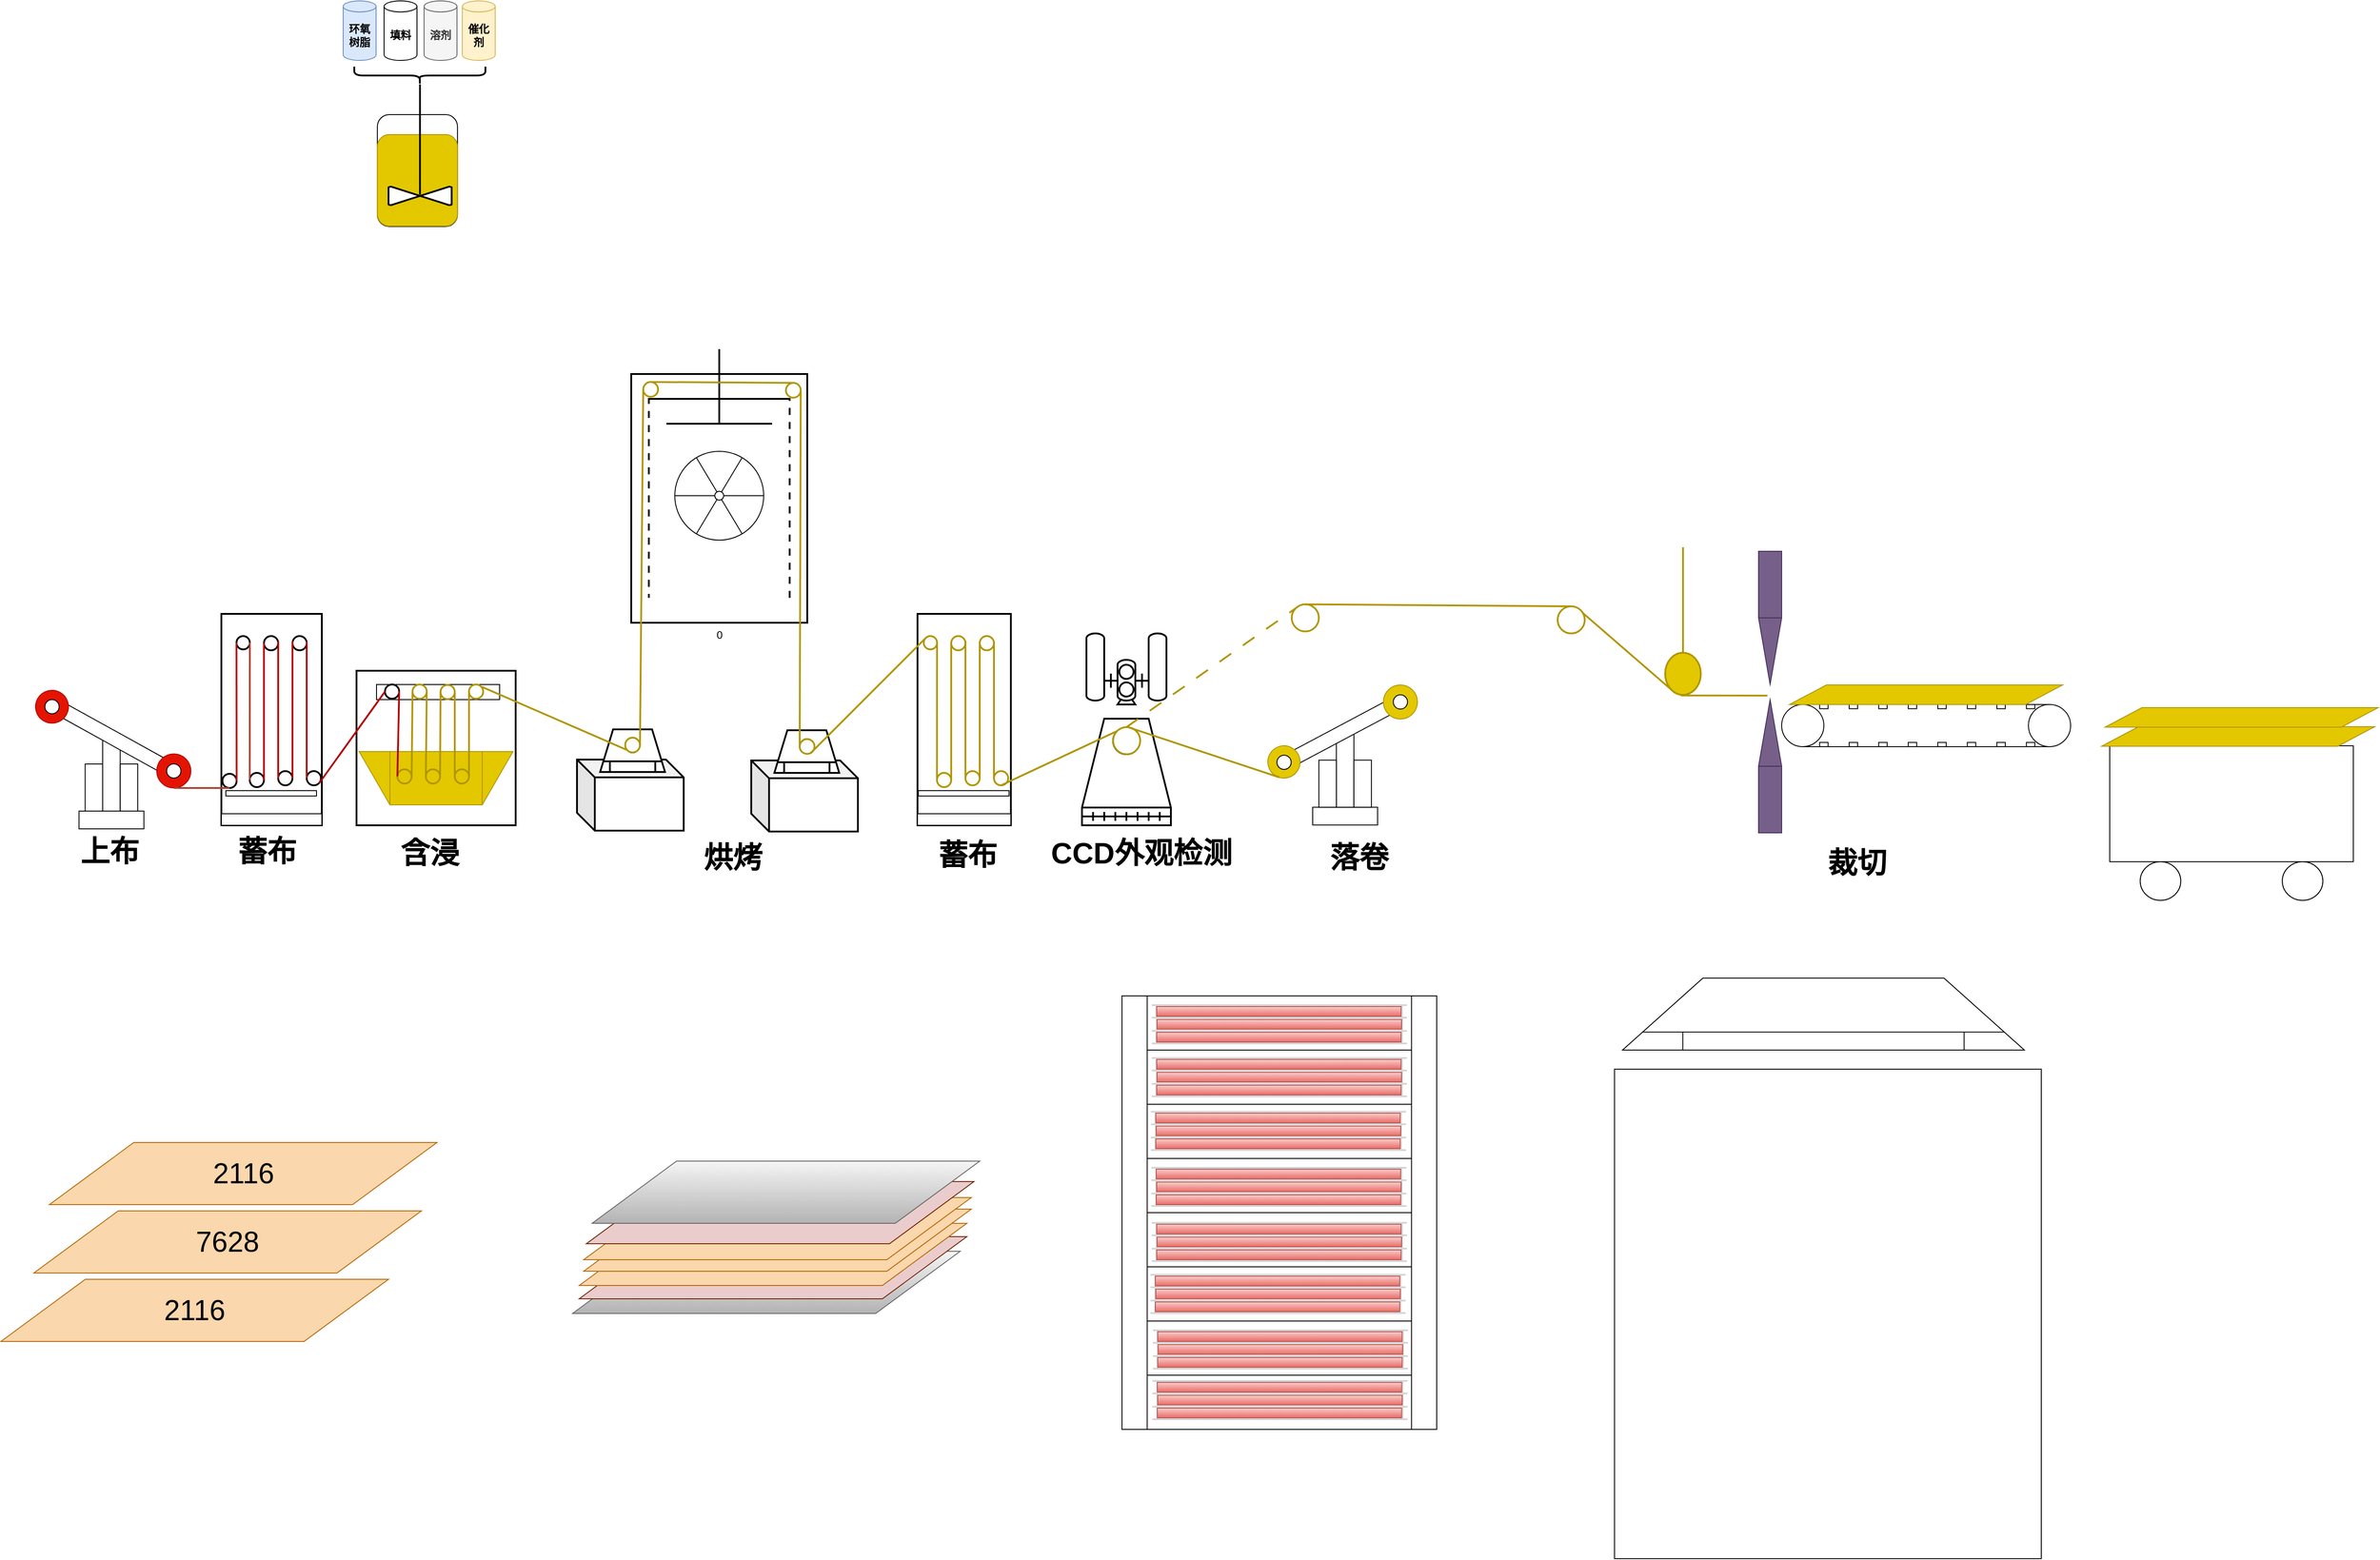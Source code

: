 <mxfile version="27.1.4">
  <diagram name="第 1 页" id="NM45Fy-Pm7l9fKpPG5w4">
    <mxGraphModel dx="3713" dy="2707" grid="0" gridSize="10" guides="1" tooltips="1" connect="1" arrows="1" fold="1" page="0" pageScale="1" pageWidth="900" pageHeight="1600" math="0" shadow="0">
      <root>
        <mxCell id="0" />
        <mxCell id="1" parent="0" />
        <mxCell id="Wi9fWY7tMc1d5rnaZym0-205" value="" style="shape=parallelogram;perimeter=parallelogramPerimeter;whiteSpace=wrap;html=1;fixedSize=1;size=95.0;fillColor=#f5f5f5;strokeColor=#666666;gradientColor=#b3b3b3;" vertex="1" parent="1">
          <mxGeometry x="622" y="939.5" width="436" height="70" as="geometry" />
        </mxCell>
        <mxCell id="Wi9fWY7tMc1d5rnaZym0-203" value="" style="shape=parallelogram;perimeter=parallelogramPerimeter;whiteSpace=wrap;html=1;fixedSize=1;size=95.0;fillColor=light-dark(#eacccc, #d28f70);strokeColor=#6D1F00;fontColor=#ffffff;" vertex="1" parent="1">
          <mxGeometry x="629.5" y="923" width="436" height="70" as="geometry" />
        </mxCell>
        <mxCell id="Wi9fWY7tMc1d5rnaZym0-200" value="&lt;font style=&quot;font-size: 32px;&quot;&gt;7628&lt;/font&gt;" style="shape=parallelogram;perimeter=parallelogramPerimeter;whiteSpace=wrap;html=1;fixedSize=1;size=95.0;fillColor=#fad7ac;strokeColor=#b46504;" vertex="1" parent="1">
          <mxGeometry x="629.5" y="908" width="436" height="70" as="geometry" />
        </mxCell>
        <mxCell id="Wi9fWY7tMc1d5rnaZym0-201" value="&lt;span style=&quot;font-size: 32px;&quot;&gt;2116&lt;/span&gt;" style="shape=parallelogram;perimeter=parallelogramPerimeter;whiteSpace=wrap;html=1;fixedSize=1;size=95.0;fillColor=#fad7ac;strokeColor=#b46504;" vertex="1" parent="1">
          <mxGeometry x="634.5" y="892" width="436" height="70" as="geometry" />
        </mxCell>
        <mxCell id="Wi9fWY7tMc1d5rnaZym0-82" value="" style="verticalLabelPosition=bottom;verticalAlign=top;html=1;shape=mxgraph.basic.rect;fillColor2=none;strokeWidth=2;size=20;indent=5;" vertex="1" parent="1">
          <mxGeometry x="379" y="286" width="179" height="174" as="geometry" />
        </mxCell>
        <mxCell id="Wi9fWY7tMc1d5rnaZym0-72" value="" style="rounded=1;whiteSpace=wrap;html=1;direction=south;" vertex="1" parent="1">
          <mxGeometry x="402.45" y="-340" width="90.14" height="126" as="geometry" />
        </mxCell>
        <mxCell id="Wi9fWY7tMc1d5rnaZym0-1" value="&lt;b&gt;环氧树脂&lt;/b&gt;" style="shape=cylinder3;whiteSpace=wrap;html=1;boundedLbl=1;backgroundOutline=1;size=6.229;fillColor=#dae8fc;strokeColor=#6c8ebf;" vertex="1" parent="1">
          <mxGeometry x="364" y="-468" width="37" height="67" as="geometry" />
        </mxCell>
        <mxCell id="Wi9fWY7tMc1d5rnaZym0-13" value="&lt;b&gt;填料&lt;/b&gt;" style="shape=cylinder3;whiteSpace=wrap;html=1;boundedLbl=1;backgroundOutline=1;size=6.229;" vertex="1" parent="1">
          <mxGeometry x="410" y="-468" width="37" height="67" as="geometry" />
        </mxCell>
        <mxCell id="Wi9fWY7tMc1d5rnaZym0-14" value="&lt;b&gt;溶剂&lt;/b&gt;" style="shape=cylinder3;whiteSpace=wrap;html=1;boundedLbl=1;backgroundOutline=1;size=6.229;fillColor=#f5f5f5;strokeColor=#666666;fontColor=#333333;" vertex="1" parent="1">
          <mxGeometry x="455" y="-468" width="37" height="67" as="geometry" />
        </mxCell>
        <mxCell id="Wi9fWY7tMc1d5rnaZym0-15" value="&lt;b&gt;催化剂&lt;/b&gt;" style="shape=cylinder3;whiteSpace=wrap;html=1;boundedLbl=1;backgroundOutline=1;size=6.229;fillColor=#fff2cc;strokeColor=#d6b656;" vertex="1" parent="1">
          <mxGeometry x="498" y="-468" width="37" height="67" as="geometry" />
        </mxCell>
        <mxCell id="Wi9fWY7tMc1d5rnaZym0-23" value="" style="shape=curlyBracket;whiteSpace=wrap;html=1;rounded=1;labelPosition=left;verticalLabelPosition=middle;align=right;verticalAlign=middle;direction=north;strokeWidth=2;" vertex="1" parent="1">
          <mxGeometry x="376.5" y="-394" width="147.5" height="20" as="geometry" />
        </mxCell>
        <mxCell id="Wi9fWY7tMc1d5rnaZym0-24" value="" style="rounded=0;whiteSpace=wrap;html=1;" vertex="1" parent="1">
          <mxGeometry x="66.86" y="444" width="73" height="20" as="geometry" />
        </mxCell>
        <mxCell id="Wi9fWY7tMc1d5rnaZym0-25" value="" style="rounded=0;whiteSpace=wrap;html=1;" vertex="1" parent="1">
          <mxGeometry x="93.5" y="358" width="19.71" height="86" as="geometry" />
        </mxCell>
        <mxCell id="Wi9fWY7tMc1d5rnaZym0-29" value="" style="verticalLabelPosition=bottom;verticalAlign=top;html=1;shape=mxgraph.basic.plaque;dx=6;whiteSpace=wrap;rotation=29;" vertex="1" parent="1">
          <mxGeometry x="27" y="355" width="161.41" height="16" as="geometry" />
        </mxCell>
        <mxCell id="Wi9fWY7tMc1d5rnaZym0-30" value="" style="ellipse;whiteSpace=wrap;html=1;aspect=fixed;rotation=0;fillColor=#e51400;fontColor=#ffffff;strokeColor=#B20000;" vertex="1" parent="1">
          <mxGeometry x="154.32" y="379.66" width="38.34" height="38.34" as="geometry" />
        </mxCell>
        <mxCell id="Wi9fWY7tMc1d5rnaZym0-34" value="" style="ellipse;whiteSpace=wrap;html=1;aspect=fixed;rotation=29;fillColor=#e51400;fontColor=#ffffff;strokeColor=#B20000;" vertex="1" parent="1">
          <mxGeometry x="18" y="308" width="37" height="37" as="geometry" />
        </mxCell>
        <mxCell id="Wi9fWY7tMc1d5rnaZym0-35" value="" style="rounded=0;whiteSpace=wrap;html=1;" vertex="1" parent="1">
          <mxGeometry x="113.21" y="391" width="19.71" height="53" as="geometry" />
        </mxCell>
        <mxCell id="Wi9fWY7tMc1d5rnaZym0-36" value="" style="rounded=0;whiteSpace=wrap;html=1;" vertex="1" parent="1">
          <mxGeometry x="73.79" y="391" width="19.71" height="53" as="geometry" />
        </mxCell>
        <mxCell id="Wi9fWY7tMc1d5rnaZym0-37" value="" style="rounded=0;whiteSpace=wrap;html=1;strokeWidth=2;" vertex="1" parent="1">
          <mxGeometry x="227" y="222" width="113" height="238" as="geometry" />
        </mxCell>
        <mxCell id="Wi9fWY7tMc1d5rnaZym0-38" value="" style="ellipse;whiteSpace=wrap;html=1;aspect=fixed;strokeWidth=2;" vertex="1" parent="1">
          <mxGeometry x="244" y="247" width="15" height="15" as="geometry" />
        </mxCell>
        <mxCell id="Wi9fWY7tMc1d5rnaZym0-41" value="" style="ellipse;whiteSpace=wrap;html=1;aspect=fixed;strokeWidth=2;" vertex="1" parent="1">
          <mxGeometry x="228.16" y="402" width="16" height="16" as="geometry" />
        </mxCell>
        <mxCell id="Wi9fWY7tMc1d5rnaZym0-42" value="" style="ellipse;whiteSpace=wrap;html=1;aspect=fixed;strokeWidth=2;" vertex="1" parent="1">
          <mxGeometry x="258.91" y="401" width="16" height="16" as="geometry" />
        </mxCell>
        <mxCell id="Wi9fWY7tMc1d5rnaZym0-47" value="" style="endArrow=none;html=1;rounded=0;entryX=0.5;entryY=1;entryDx=0;entryDy=0;fillColor=#fad9d5;strokeColor=#ae4132;strokeWidth=2;" edge="1" parent="1" target="Wi9fWY7tMc1d5rnaZym0-41">
          <mxGeometry width="50" height="50" relative="1" as="geometry">
            <mxPoint x="174" y="418" as="sourcePoint" />
            <mxPoint x="245.5" y="418" as="targetPoint" />
          </mxGeometry>
        </mxCell>
        <mxCell id="Wi9fWY7tMc1d5rnaZym0-49" value="" style="endArrow=none;html=1;rounded=0;exitX=1;exitY=0.5;exitDx=0;exitDy=0;entryX=0;entryY=0.5;entryDx=0;entryDy=0;fillColor=#e51400;strokeColor=#B20000;strokeWidth=2;" edge="1" parent="1" source="Wi9fWY7tMc1d5rnaZym0-41" target="Wi9fWY7tMc1d5rnaZym0-38">
          <mxGeometry width="50" height="50" relative="1" as="geometry">
            <mxPoint x="329" y="344" as="sourcePoint" />
            <mxPoint x="379" y="294" as="targetPoint" />
          </mxGeometry>
        </mxCell>
        <mxCell id="Wi9fWY7tMc1d5rnaZym0-52" value="" style="endArrow=none;html=1;rounded=0;entryX=1;entryY=0.5;entryDx=0;entryDy=0;exitX=0;exitY=0.5;exitDx=0;exitDy=0;fillColor=#fad9d5;strokeColor=#ae4132;strokeWidth=2;" edge="1" parent="1" source="Wi9fWY7tMc1d5rnaZym0-42" target="Wi9fWY7tMc1d5rnaZym0-38">
          <mxGeometry width="50" height="50" relative="1" as="geometry">
            <mxPoint x="329" y="344" as="sourcePoint" />
            <mxPoint x="379" y="294" as="targetPoint" />
          </mxGeometry>
        </mxCell>
        <mxCell id="Wi9fWY7tMc1d5rnaZym0-53" value="" style="ellipse;whiteSpace=wrap;html=1;aspect=fixed;strokeWidth=2;" vertex="1" parent="1">
          <mxGeometry x="274.91" y="247" width="16" height="16" as="geometry" />
        </mxCell>
        <mxCell id="Wi9fWY7tMc1d5rnaZym0-55" value="" style="ellipse;whiteSpace=wrap;html=1;aspect=fixed;" vertex="1" parent="1">
          <mxGeometry x="165.49" y="390.83" width="16" height="16" as="geometry" />
        </mxCell>
        <mxCell id="Wi9fWY7tMc1d5rnaZym0-56" value="" style="ellipse;whiteSpace=wrap;html=1;aspect=fixed;" vertex="1" parent="1">
          <mxGeometry x="28.5" y="318.5" width="16" height="16" as="geometry" />
        </mxCell>
        <mxCell id="Wi9fWY7tMc1d5rnaZym0-59" value="" style="endArrow=none;html=1;rounded=0;entryX=1;entryY=0.5;entryDx=0;entryDy=0;exitX=0;exitY=0.5;exitDx=0;exitDy=0;fillColor=#e51400;strokeColor=#B20000;strokeWidth=2;" edge="1" parent="1">
          <mxGeometry width="50" height="50" relative="1" as="geometry">
            <mxPoint x="274.91" y="408.83" as="sourcePoint" />
            <mxPoint x="274.91" y="254.83" as="targetPoint" />
          </mxGeometry>
        </mxCell>
        <mxCell id="Wi9fWY7tMc1d5rnaZym0-60" value="" style="ellipse;whiteSpace=wrap;html=1;aspect=fixed;strokeWidth=2;" vertex="1" parent="1">
          <mxGeometry x="290.91" y="399" width="16" height="16" as="geometry" />
        </mxCell>
        <mxCell id="Wi9fWY7tMc1d5rnaZym0-61" value="" style="endArrow=none;html=1;rounded=0;entryX=1;entryY=0.5;entryDx=0;entryDy=0;exitX=0;exitY=0.5;exitDx=0;exitDy=0;fillColor=#e51400;strokeColor=#B20000;strokeWidth=2;" edge="1" parent="1">
          <mxGeometry width="50" height="50" relative="1" as="geometry">
            <mxPoint x="290.91" y="407" as="sourcePoint" />
            <mxPoint x="290.91" y="253" as="targetPoint" />
          </mxGeometry>
        </mxCell>
        <mxCell id="Wi9fWY7tMc1d5rnaZym0-62" value="" style="ellipse;whiteSpace=wrap;html=1;aspect=fixed;strokeWidth=2;" vertex="1" parent="1">
          <mxGeometry x="307" y="247" width="16" height="16" as="geometry" />
        </mxCell>
        <mxCell id="Wi9fWY7tMc1d5rnaZym0-63" value="" style="endArrow=none;html=1;rounded=0;entryX=1;entryY=0.5;entryDx=0;entryDy=0;exitX=0;exitY=0.5;exitDx=0;exitDy=0;fillColor=#e51400;strokeColor=#B20000;strokeWidth=2;" edge="1" parent="1">
          <mxGeometry width="50" height="50" relative="1" as="geometry">
            <mxPoint x="307" y="407" as="sourcePoint" />
            <mxPoint x="307" y="253" as="targetPoint" />
          </mxGeometry>
        </mxCell>
        <mxCell id="Wi9fWY7tMc1d5rnaZym0-64" value="" style="ellipse;whiteSpace=wrap;html=1;aspect=fixed;strokeWidth=2;" vertex="1" parent="1">
          <mxGeometry x="323" y="399" width="16" height="16" as="geometry" />
        </mxCell>
        <mxCell id="Wi9fWY7tMc1d5rnaZym0-65" value="" style="endArrow=none;html=1;rounded=0;entryX=1;entryY=0.5;entryDx=0;entryDy=0;exitX=0;exitY=0.5;exitDx=0;exitDy=0;fillColor=#e51400;strokeColor=#B20000;strokeWidth=2;" edge="1" parent="1">
          <mxGeometry width="50" height="50" relative="1" as="geometry">
            <mxPoint x="323" y="406.83" as="sourcePoint" />
            <mxPoint x="323" y="252.83" as="targetPoint" />
          </mxGeometry>
        </mxCell>
        <mxCell id="Wi9fWY7tMc1d5rnaZym0-66" value="" style="rounded=0;whiteSpace=wrap;html=1;" vertex="1" parent="1">
          <mxGeometry x="232" y="421" width="102" height="6" as="geometry" />
        </mxCell>
        <mxCell id="Wi9fWY7tMc1d5rnaZym0-67" value="" style="rounded=0;whiteSpace=wrap;html=1;" vertex="1" parent="1">
          <mxGeometry x="227" y="447" width="113" height="13" as="geometry" />
        </mxCell>
        <mxCell id="Wi9fWY7tMc1d5rnaZym0-73" value="" style="rounded=1;whiteSpace=wrap;html=1;direction=south;fillColor=#e3c800;fontColor=#000000;strokeColor=#B09500;" vertex="1" parent="1">
          <mxGeometry x="402.45" y="-317.5" width="90.14" height="103" as="geometry" />
        </mxCell>
        <mxCell id="Wi9fWY7tMc1d5rnaZym0-20" value="" style="verticalLabelPosition=bottom;verticalAlign=top;html=1;shape=mxgraph.flowchart.collate;direction=south;strokeWidth=2;" vertex="1" parent="1">
          <mxGeometry x="415.02" y="-259" width="71" height="21" as="geometry" />
        </mxCell>
        <mxCell id="Wi9fWY7tMc1d5rnaZym0-17" value="" style="line;strokeWidth=2;direction=south;html=1;" vertex="1" parent="1">
          <mxGeometry x="445.25" y="-374" width="10.34" height="124" as="geometry" />
        </mxCell>
        <mxCell id="Wi9fWY7tMc1d5rnaZym0-81" value="" style="verticalLabelPosition=bottom;align=center;dashed=0;html=1;verticalAlign=top;shape=mxgraph.pid.crushers_grinding.crusher;fillColor=#e3c800;fontColor=#000000;strokeColor=#B09500;" vertex="1" parent="1">
          <mxGeometry x="382" y="377" width="173" height="60" as="geometry" />
        </mxCell>
        <mxCell id="Wi9fWY7tMc1d5rnaZym0-83" value="" style="verticalLabelPosition=bottom;verticalAlign=top;html=1;shape=mxgraph.basic.rect;fillColor2=none;strokeWidth=1;size=20;indent=5;" vertex="1" parent="1">
          <mxGeometry x="401.5" y="301.5" width="138.5" height="17" as="geometry" />
        </mxCell>
        <mxCell id="Wi9fWY7tMc1d5rnaZym0-84" value="" style="ellipse;whiteSpace=wrap;html=1;aspect=fixed;strokeWidth=2;" vertex="1" parent="1">
          <mxGeometry x="411" y="301.5" width="16" height="16" as="geometry" />
        </mxCell>
        <mxCell id="Wi9fWY7tMc1d5rnaZym0-85" value="" style="ellipse;whiteSpace=wrap;html=1;aspect=fixed;strokeWidth=2;strokeColor=light-dark(#b09500, #ededed);align=center;verticalAlign=middle;fontFamily=Helvetica;fontSize=12;fontColor=default;fillColor=default;" vertex="1" parent="1">
          <mxGeometry x="442" y="301.5" width="16" height="16" as="geometry" />
        </mxCell>
        <mxCell id="Wi9fWY7tMc1d5rnaZym0-87" value="" style="ellipse;whiteSpace=wrap;html=1;aspect=fixed;strokeWidth=2;strokeColor=light-dark(#b09500, #ededed);" vertex="1" parent="1">
          <mxGeometry x="473.5" y="302" width="16" height="16" as="geometry" />
        </mxCell>
        <mxCell id="Wi9fWY7tMc1d5rnaZym0-88" value="" style="ellipse;whiteSpace=wrap;html=1;aspect=fixed;strokeWidth=2;fillColor=default;strokeColor=light-dark(#b09500, #ededed);align=center;verticalAlign=middle;fontFamily=Helvetica;fontSize=12;fontColor=default;" vertex="1" parent="1">
          <mxGeometry x="505.5" y="301.5" width="16" height="16" as="geometry" />
        </mxCell>
        <mxCell id="Wi9fWY7tMc1d5rnaZym0-89" value="" style="endArrow=none;html=1;rounded=0;exitX=0.975;exitY=0.8;exitDx=0;exitDy=0;entryX=0;entryY=0.5;entryDx=0;entryDy=0;exitPerimeter=0;fillColor=#e51400;strokeColor=#B20000;strokeWidth=2;" edge="1" parent="1" source="Wi9fWY7tMc1d5rnaZym0-37" target="Wi9fWY7tMc1d5rnaZym0-84">
          <mxGeometry width="50" height="50" relative="1" as="geometry">
            <mxPoint x="534" y="297" as="sourcePoint" />
            <mxPoint x="584" y="247" as="targetPoint" />
          </mxGeometry>
        </mxCell>
        <mxCell id="Wi9fWY7tMc1d5rnaZym0-90" value="" style="ellipse;whiteSpace=wrap;html=1;aspect=fixed;fillColor=#e3c800;fontColor=#000000;strokeColor=#B09500;strokeWidth=2;" vertex="1" parent="1">
          <mxGeometry x="425" y="397" width="16" height="16" as="geometry" />
        </mxCell>
        <mxCell id="Wi9fWY7tMc1d5rnaZym0-91" value="" style="endArrow=none;html=1;rounded=0;entryX=1;entryY=0.5;entryDx=0;entryDy=0;fillColor=#e51400;strokeColor=#B20000;strokeWidth=2;" edge="1" parent="1" target="Wi9fWY7tMc1d5rnaZym0-84">
          <mxGeometry width="50" height="50" relative="1" as="geometry">
            <mxPoint x="425" y="405" as="sourcePoint" />
            <mxPoint x="444" y="328" as="targetPoint" />
          </mxGeometry>
        </mxCell>
        <mxCell id="Wi9fWY7tMc1d5rnaZym0-92" value="" style="endArrow=none;html=1;rounded=0;entryX=0;entryY=0.5;entryDx=0;entryDy=0;exitX=1;exitY=0.5;exitDx=0;exitDy=0;fillColor=#e3c800;strokeColor=#B09500;strokeWidth=2;" edge="1" parent="1" source="Wi9fWY7tMc1d5rnaZym0-90" target="Wi9fWY7tMc1d5rnaZym0-85">
          <mxGeometry width="50" height="50" relative="1" as="geometry">
            <mxPoint x="422" y="452" as="sourcePoint" />
            <mxPoint x="424" y="353" as="targetPoint" />
          </mxGeometry>
        </mxCell>
        <mxCell id="Wi9fWY7tMc1d5rnaZym0-93" value="" style="ellipse;whiteSpace=wrap;html=1;aspect=fixed;fillColor=#e3c800;fontColor=#000000;strokeColor=#B09500;strokeWidth=2;" vertex="1" parent="1">
          <mxGeometry x="457" y="397" width="16" height="16" as="geometry" />
        </mxCell>
        <mxCell id="Wi9fWY7tMc1d5rnaZym0-94" value="" style="endArrow=none;html=1;rounded=0;entryX=0;entryY=0.5;entryDx=0;entryDy=0;exitX=1;exitY=0.5;exitDx=0;exitDy=0;fillColor=#e3c800;strokeColor=#B09500;strokeWidth=2;" edge="1" parent="1">
          <mxGeometry width="50" height="50" relative="1" as="geometry">
            <mxPoint x="457" y="404" as="sourcePoint" />
            <mxPoint x="458" y="309" as="targetPoint" />
          </mxGeometry>
        </mxCell>
        <mxCell id="Wi9fWY7tMc1d5rnaZym0-95" value="" style="endArrow=none;html=1;rounded=0;entryX=0;entryY=0.5;entryDx=0;entryDy=0;exitX=1;exitY=0.5;exitDx=0;exitDy=0;fillColor=#e3c800;strokeColor=#B09500;strokeWidth=2;" edge="1" parent="1" source="Wi9fWY7tMc1d5rnaZym0-93" target="Wi9fWY7tMc1d5rnaZym0-87">
          <mxGeometry width="50" height="50" relative="1" as="geometry">
            <mxPoint x="473.5" y="405" as="sourcePoint" />
            <mxPoint x="474.5" y="310" as="targetPoint" />
          </mxGeometry>
        </mxCell>
        <mxCell id="Wi9fWY7tMc1d5rnaZym0-96" value="" style="ellipse;whiteSpace=wrap;html=1;aspect=fixed;fillColor=#e3c800;fontColor=#000000;strokeColor=#B09500;strokeWidth=2;" vertex="1" parent="1">
          <mxGeometry x="489.5" y="397" width="16" height="16" as="geometry" />
        </mxCell>
        <mxCell id="Wi9fWY7tMc1d5rnaZym0-97" value="" style="endArrow=none;html=1;rounded=0;exitX=0;exitY=0.5;exitDx=0;exitDy=0;fillColor=#e3c800;strokeColor=#B09500;strokeWidth=2;entryX=1;entryY=0.5;entryDx=0;entryDy=0;" edge="1" parent="1" source="Wi9fWY7tMc1d5rnaZym0-96" target="Wi9fWY7tMc1d5rnaZym0-87">
          <mxGeometry width="50" height="50" relative="1" as="geometry">
            <mxPoint x="489.5" y="403" as="sourcePoint" />
            <mxPoint x="490" y="309" as="targetPoint" />
          </mxGeometry>
        </mxCell>
        <mxCell id="Wi9fWY7tMc1d5rnaZym0-98" value="" style="endArrow=none;html=1;rounded=0;exitX=1;exitY=0.5;exitDx=0;exitDy=0;fillColor=#e3c800;strokeColor=#B09500;strokeWidth=2;entryX=0;entryY=0.5;entryDx=0;entryDy=0;" edge="1" parent="1" source="Wi9fWY7tMc1d5rnaZym0-96" target="Wi9fWY7tMc1d5rnaZym0-88">
          <mxGeometry width="50" height="50" relative="1" as="geometry">
            <mxPoint x="508" y="403" as="sourcePoint" />
            <mxPoint x="508" y="308" as="targetPoint" />
          </mxGeometry>
        </mxCell>
        <mxCell id="Wi9fWY7tMc1d5rnaZym0-104" value="" style="shape=cube;whiteSpace=wrap;html=1;boundedLbl=1;backgroundOutline=1;darkOpacity=0.05;darkOpacity2=0.1;strokeWidth=2;" vertex="1" parent="1">
          <mxGeometry x="627.02" y="386" width="120" height="80" as="geometry" />
        </mxCell>
        <mxCell id="Wi9fWY7tMc1d5rnaZym0-103" value="" style="shape=mxgraph.pid.shaping_machines.pelletizing_disc;html=1;pointerEvents=1;align=center;verticalLabelPosition=bottom;verticalAlign=top;dashed=0;strokeWidth=2;" vertex="1" parent="1">
          <mxGeometry x="653.02" y="352" width="73" height="48" as="geometry" />
        </mxCell>
        <mxCell id="Wi9fWY7tMc1d5rnaZym0-105" value="" style="endArrow=none;html=1;rounded=0;exitX=1;exitY=0;exitDx=0;exitDy=0;entryX=0.429;entryY=0.493;entryDx=0;entryDy=0;entryPerimeter=0;strokeWidth=2;fillColor=#e3c800;strokeColor=#B09500;" edge="1" parent="1" source="Wi9fWY7tMc1d5rnaZym0-88" target="Wi9fWY7tMc1d5rnaZym0-103">
          <mxGeometry width="50" height="50" relative="1" as="geometry">
            <mxPoint x="598" y="331" as="sourcePoint" />
            <mxPoint x="648" y="281" as="targetPoint" />
          </mxGeometry>
        </mxCell>
        <mxCell id="Wi9fWY7tMc1d5rnaZym0-106" value="" style="ellipse;whiteSpace=wrap;html=1;aspect=fixed;strokeWidth=2;fillColor=default;strokeColor=light-dark(#b09500, #ededed);align=center;verticalAlign=middle;fontFamily=Helvetica;fontSize=12;fontColor=default;" vertex="1" parent="1">
          <mxGeometry x="681.19" y="361.34" width="16.66" height="16.66" as="geometry" />
        </mxCell>
        <mxCell id="Wi9fWY7tMc1d5rnaZym0-107" value="0" style="shape=mxgraph.pid.centrifuges.centrifuge_(pusher);html=1;pointerEvents=1;align=center;verticalLabelPosition=bottom;verticalAlign=top;dashed=0;direction=south;strokeWidth=2;" vertex="1" parent="1">
          <mxGeometry x="688" y="-76" width="198" height="308" as="geometry" />
        </mxCell>
        <mxCell id="Wi9fWY7tMc1d5rnaZym0-111" value="" style="shape=cube;whiteSpace=wrap;html=1;boundedLbl=1;backgroundOutline=1;darkOpacity=0.05;darkOpacity2=0.1;strokeWidth=2;" vertex="1" parent="1">
          <mxGeometry x="823" y="387" width="120" height="80" as="geometry" />
        </mxCell>
        <mxCell id="Wi9fWY7tMc1d5rnaZym0-112" value="" style="shape=mxgraph.pid.shaping_machines.pelletizing_disc;html=1;pointerEvents=1;align=center;verticalLabelPosition=bottom;verticalAlign=top;dashed=0;strokeWidth=2;" vertex="1" parent="1">
          <mxGeometry x="849" y="353" width="73" height="48" as="geometry" />
        </mxCell>
        <mxCell id="Wi9fWY7tMc1d5rnaZym0-113" value="" style="ellipse;whiteSpace=wrap;html=1;aspect=fixed;strokeWidth=2;fillColor=default;strokeColor=light-dark(#b09500, #ededed);align=center;verticalAlign=middle;fontFamily=Helvetica;fontSize=12;fontColor=default;" vertex="1" parent="1">
          <mxGeometry x="877.5" y="363" width="16.66" height="16.66" as="geometry" />
        </mxCell>
        <mxCell id="Wi9fWY7tMc1d5rnaZym0-115" value="" style="ellipse;whiteSpace=wrap;html=1;aspect=fixed;strokeWidth=2;fillColor=default;strokeColor=light-dark(#b09500, #ededed);align=center;verticalAlign=middle;fontFamily=Helvetica;fontSize=12;fontColor=default;" vertex="1" parent="1">
          <mxGeometry x="701.52" y="-39" width="16.66" height="16.66" as="geometry" />
        </mxCell>
        <mxCell id="Wi9fWY7tMc1d5rnaZym0-116" value="" style="ellipse;whiteSpace=wrap;html=1;aspect=fixed;strokeWidth=2;fillColor=default;strokeColor=light-dark(#b09500, #ededed);align=center;verticalAlign=middle;fontFamily=Helvetica;fontSize=12;fontColor=default;" vertex="1" parent="1">
          <mxGeometry x="862" y="-38" width="16.66" height="16.66" as="geometry" />
        </mxCell>
        <mxCell id="Wi9fWY7tMc1d5rnaZym0-117" value="" style="endArrow=none;html=1;rounded=0;entryX=0;entryY=0.5;entryDx=0;entryDy=0;exitX=1;exitY=0.5;exitDx=0;exitDy=0;strokeWidth=2;fillColor=#e3c800;strokeColor=#B09500;" edge="1" parent="1" source="Wi9fWY7tMc1d5rnaZym0-106" target="Wi9fWY7tMc1d5rnaZym0-115">
          <mxGeometry width="50" height="50" relative="1" as="geometry">
            <mxPoint x="671" y="159" as="sourcePoint" />
            <mxPoint x="681.52" y="-30.67" as="targetPoint" />
          </mxGeometry>
        </mxCell>
        <mxCell id="Wi9fWY7tMc1d5rnaZym0-118" value="" style="shape=mxgraph.pid.feeders.proportional_feeder_(rotary_valve);html=1;pointerEvents=1;align=center;verticalLabelPosition=bottom;verticalAlign=top;dashed=0;" vertex="1" parent="1">
          <mxGeometry x="737" y="39" width="100" height="100" as="geometry" />
        </mxCell>
        <mxCell id="Wi9fWY7tMc1d5rnaZym0-119" value="" style="endArrow=none;html=1;rounded=0;exitX=0.124;exitY=0.912;exitDx=0;exitDy=0;exitPerimeter=0;strokeWidth=2;fillColor=#e3c800;strokeColor=#B09500;entryX=0.5;entryY=0;entryDx=0;entryDy=0;" edge="1" parent="1" target="Wi9fWY7tMc1d5rnaZym0-116">
          <mxGeometry width="50" height="50" relative="1" as="geometry">
            <mxPoint x="709.996" y="-38.998" as="sourcePoint" />
            <mxPoint x="900" y="-37" as="targetPoint" />
          </mxGeometry>
        </mxCell>
        <mxCell id="Wi9fWY7tMc1d5rnaZym0-121" value="" style="endArrow=none;html=1;rounded=0;entryX=1;entryY=0.5;entryDx=0;entryDy=0;strokeWidth=2;exitX=0;exitY=0.5;exitDx=0;exitDy=0;fillColor=#e3c800;strokeColor=#B09500;" edge="1" parent="1" source="Wi9fWY7tMc1d5rnaZym0-113" target="Wi9fWY7tMc1d5rnaZym0-116">
          <mxGeometry width="50" height="50" relative="1" as="geometry">
            <mxPoint x="875" y="260" as="sourcePoint" />
            <mxPoint x="951" y="88" as="targetPoint" />
          </mxGeometry>
        </mxCell>
        <mxCell id="Wi9fWY7tMc1d5rnaZym0-122" value="" style="rounded=0;whiteSpace=wrap;html=1;strokeWidth=2;" vertex="1" parent="1">
          <mxGeometry x="1010" y="222" width="105" height="238" as="geometry" />
        </mxCell>
        <mxCell id="Wi9fWY7tMc1d5rnaZym0-123" value="" style="ellipse;whiteSpace=wrap;html=1;aspect=fixed;strokeWidth=2;strokeColor=light-dark(#b09500, #ededed);align=center;verticalAlign=middle;fontFamily=Helvetica;fontSize=12;fontColor=default;fillColor=default;" vertex="1" parent="1">
          <mxGeometry x="1017" y="247" width="15" height="15" as="geometry" />
        </mxCell>
        <mxCell id="Wi9fWY7tMc1d5rnaZym0-125" value="" style="ellipse;whiteSpace=wrap;html=1;aspect=fixed;strokeWidth=2;strokeColor=light-dark(#b09500, #ededed);align=center;verticalAlign=middle;fontFamily=Helvetica;fontSize=12;fontColor=default;fillColor=default;" vertex="1" parent="1">
          <mxGeometry x="1031.91" y="401" width="16" height="16" as="geometry" />
        </mxCell>
        <mxCell id="Wi9fWY7tMc1d5rnaZym0-127" value="" style="endArrow=none;html=1;rounded=0;entryX=1;entryY=0.5;entryDx=0;entryDy=0;exitX=0;exitY=0.5;exitDx=0;exitDy=0;fillColor=#e3c800;strokeColor=#B09500;strokeWidth=2;" edge="1" parent="1" source="Wi9fWY7tMc1d5rnaZym0-125" target="Wi9fWY7tMc1d5rnaZym0-123">
          <mxGeometry width="50" height="50" relative="1" as="geometry">
            <mxPoint x="1102" y="344" as="sourcePoint" />
            <mxPoint x="1152" y="294" as="targetPoint" />
          </mxGeometry>
        </mxCell>
        <mxCell id="Wi9fWY7tMc1d5rnaZym0-128" value="" style="ellipse;whiteSpace=wrap;html=1;aspect=fixed;strokeWidth=2;strokeColor=light-dark(#b09500, #ededed);align=center;verticalAlign=middle;fontFamily=Helvetica;fontSize=12;fontColor=default;fillColor=default;" vertex="1" parent="1">
          <mxGeometry x="1047.91" y="247" width="16" height="16" as="geometry" />
        </mxCell>
        <mxCell id="Wi9fWY7tMc1d5rnaZym0-129" value="" style="endArrow=none;html=1;rounded=0;entryX=1;entryY=0.5;entryDx=0;entryDy=0;exitX=0;exitY=0.5;exitDx=0;exitDy=0;fillColor=#e3c800;strokeColor=#B09500;strokeWidth=2;" edge="1" parent="1">
          <mxGeometry width="50" height="50" relative="1" as="geometry">
            <mxPoint x="1047.91" y="408.83" as="sourcePoint" />
            <mxPoint x="1047.91" y="254.83" as="targetPoint" />
          </mxGeometry>
        </mxCell>
        <mxCell id="Wi9fWY7tMc1d5rnaZym0-130" value="" style="ellipse;whiteSpace=wrap;html=1;aspect=fixed;strokeWidth=2;strokeColor=light-dark(#b09500, #ededed);align=center;verticalAlign=middle;fontFamily=Helvetica;fontSize=12;fontColor=default;fillColor=default;" vertex="1" parent="1">
          <mxGeometry x="1063.91" y="399" width="16" height="16" as="geometry" />
        </mxCell>
        <mxCell id="Wi9fWY7tMc1d5rnaZym0-131" value="" style="endArrow=none;html=1;rounded=0;entryX=1;entryY=0.5;entryDx=0;entryDy=0;exitX=0;exitY=0.5;exitDx=0;exitDy=0;fillColor=#e3c800;strokeColor=#B09500;strokeWidth=2;" edge="1" parent="1">
          <mxGeometry width="50" height="50" relative="1" as="geometry">
            <mxPoint x="1063.91" y="407" as="sourcePoint" />
            <mxPoint x="1063.91" y="253" as="targetPoint" />
          </mxGeometry>
        </mxCell>
        <mxCell id="Wi9fWY7tMc1d5rnaZym0-132" value="" style="ellipse;whiteSpace=wrap;html=1;aspect=fixed;strokeWidth=2;strokeColor=light-dark(#b09500, #ededed);align=center;verticalAlign=middle;fontFamily=Helvetica;fontSize=12;fontColor=default;fillColor=default;" vertex="1" parent="1">
          <mxGeometry x="1080" y="247" width="16" height="16" as="geometry" />
        </mxCell>
        <mxCell id="Wi9fWY7tMc1d5rnaZym0-133" value="" style="endArrow=none;html=1;rounded=0;entryX=1;entryY=0.5;entryDx=0;entryDy=0;exitX=0;exitY=0.5;exitDx=0;exitDy=0;fillColor=#e3c800;strokeColor=#B09500;strokeWidth=2;" edge="1" parent="1">
          <mxGeometry width="50" height="50" relative="1" as="geometry">
            <mxPoint x="1080" y="407" as="sourcePoint" />
            <mxPoint x="1080" y="253" as="targetPoint" />
          </mxGeometry>
        </mxCell>
        <mxCell id="Wi9fWY7tMc1d5rnaZym0-134" value="" style="ellipse;whiteSpace=wrap;html=1;aspect=fixed;strokeWidth=2;strokeColor=light-dark(#b09500, #ededed);align=center;verticalAlign=middle;fontFamily=Helvetica;fontSize=12;fontColor=default;fillColor=default;" vertex="1" parent="1">
          <mxGeometry x="1096" y="399" width="16" height="16" as="geometry" />
        </mxCell>
        <mxCell id="Wi9fWY7tMc1d5rnaZym0-135" value="" style="endArrow=none;html=1;rounded=0;entryX=1;entryY=0.5;entryDx=0;entryDy=0;exitX=0;exitY=0.5;exitDx=0;exitDy=0;fillColor=#e3c800;strokeColor=#B09500;strokeWidth=2;" edge="1" parent="1">
          <mxGeometry width="50" height="50" relative="1" as="geometry">
            <mxPoint x="1096" y="406.83" as="sourcePoint" />
            <mxPoint x="1096" y="252.83" as="targetPoint" />
          </mxGeometry>
        </mxCell>
        <mxCell id="Wi9fWY7tMc1d5rnaZym0-136" value="" style="rounded=0;whiteSpace=wrap;html=1;" vertex="1" parent="1">
          <mxGeometry x="1011" y="421" width="102" height="6" as="geometry" />
        </mxCell>
        <mxCell id="Wi9fWY7tMc1d5rnaZym0-137" value="" style="rounded=0;whiteSpace=wrap;html=1;" vertex="1" parent="1">
          <mxGeometry x="1010" y="447" width="105" height="13" as="geometry" />
        </mxCell>
        <mxCell id="Wi9fWY7tMc1d5rnaZym0-139" value="" style="endArrow=none;html=1;rounded=0;exitX=0.552;exitY=0.547;exitDx=0;exitDy=0;exitPerimeter=0;entryX=0;entryY=0;entryDx=0;entryDy=0;strokeWidth=2;fillColor=#e3c800;strokeColor=#B09500;" edge="1" parent="1" source="Wi9fWY7tMc1d5rnaZym0-112" target="Wi9fWY7tMc1d5rnaZym0-123">
          <mxGeometry width="50" height="50" relative="1" as="geometry">
            <mxPoint x="928" y="354" as="sourcePoint" />
            <mxPoint x="978" y="304" as="targetPoint" />
          </mxGeometry>
        </mxCell>
        <mxCell id="Wi9fWY7tMc1d5rnaZym0-140" value="" style="verticalLabelPosition=bottom;outlineConnect=0;align=center;dashed=0;html=1;verticalAlign=top;shape=mxgraph.pid.compressors.compressor_and_silencers;pointerEvents=1;strokeWidth=2;" vertex="1" parent="1">
          <mxGeometry x="1200" y="244" width="90" height="80" as="geometry" />
        </mxCell>
        <mxCell id="Wi9fWY7tMc1d5rnaZym0-141" value="" style="verticalLabelPosition=bottom;outlineConnect=0;align=center;dashed=0;html=1;verticalAlign=top;shape=mxgraph.pid.misc.cooling_tower_(dry,_induced_draught);strokeWidth=2;" vertex="1" parent="1">
          <mxGeometry x="1195" y="340" width="100" height="120" as="geometry" />
        </mxCell>
        <mxCell id="Wi9fWY7tMc1d5rnaZym0-147" value="" style="rounded=0;whiteSpace=wrap;html=1;" vertex="1" parent="1">
          <mxGeometry x="1454.509" y="439.649" width="73" height="20" as="geometry" />
        </mxCell>
        <mxCell id="Wi9fWY7tMc1d5rnaZym0-148" value="" style="rounded=0;whiteSpace=wrap;html=1;" vertex="1" parent="1">
          <mxGeometry x="1481.149" y="353.649" width="19.71" height="86" as="geometry" />
        </mxCell>
        <mxCell id="Wi9fWY7tMc1d5rnaZym0-149" value="" style="verticalLabelPosition=bottom;verticalAlign=top;html=1;shape=mxgraph.basic.plaque;dx=6;whiteSpace=wrap;rotation=332;" vertex="1" parent="1">
          <mxGeometry x="1407.729" y="346.999" width="161.41" height="16" as="geometry" />
        </mxCell>
        <mxCell id="Wi9fWY7tMc1d5rnaZym0-150" value="" style="ellipse;whiteSpace=wrap;html=1;aspect=fixed;rotation=0;fillColor=#e3c800;fontColor=#000000;strokeColor=#B09500;" vertex="1" parent="1">
          <mxGeometry x="1533.999" y="301.999" width="38.34" height="38.34" as="geometry" />
        </mxCell>
        <mxCell id="Wi9fWY7tMc1d5rnaZym0-151" value="" style="ellipse;whiteSpace=wrap;html=1;aspect=fixed;rotation=29;fillColor=#e3c800;fontColor=#000000;strokeColor=#B09500;" vertex="1" parent="1">
          <mxGeometry x="1404" y="370.48" width="36.35" height="36.35" as="geometry" />
        </mxCell>
        <mxCell id="Wi9fWY7tMc1d5rnaZym0-152" value="" style="rounded=0;whiteSpace=wrap;html=1;" vertex="1" parent="1">
          <mxGeometry x="1500.859" y="386.649" width="19.71" height="53" as="geometry" />
        </mxCell>
        <mxCell id="Wi9fWY7tMc1d5rnaZym0-153" value="" style="rounded=0;whiteSpace=wrap;html=1;" vertex="1" parent="1">
          <mxGeometry x="1461.439" y="386.649" width="19.71" height="53" as="geometry" />
        </mxCell>
        <mxCell id="Wi9fWY7tMc1d5rnaZym0-154" value="" style="ellipse;whiteSpace=wrap;html=1;aspect=fixed;" vertex="1" parent="1">
          <mxGeometry x="1545.169" y="313.169" width="16" height="16" as="geometry" />
        </mxCell>
        <mxCell id="Wi9fWY7tMc1d5rnaZym0-155" value="" style="ellipse;whiteSpace=wrap;html=1;aspect=fixed;" vertex="1" parent="1">
          <mxGeometry x="1414.299" y="381.099" width="16" height="16" as="geometry" />
        </mxCell>
        <mxCell id="Wi9fWY7tMc1d5rnaZym0-156" value="" style="endArrow=none;html=1;rounded=0;strokeWidth=2;fillColor=#e3c800;strokeColor=#B09500;" edge="1" parent="1">
          <mxGeometry width="50" height="50" relative="1" as="geometry">
            <mxPoint x="1104" y="415" as="sourcePoint" />
            <mxPoint x="1235" y="353.659" as="targetPoint" />
          </mxGeometry>
        </mxCell>
        <mxCell id="Wi9fWY7tMc1d5rnaZym0-157" value="" style="ellipse;whiteSpace=wrap;html=1;aspect=fixed;strokeWidth=2;strokeColor=light-dark(#b09500, #ededed);align=center;verticalAlign=middle;fontFamily=Helvetica;fontSize=12;fontColor=default;fillColor=default;" vertex="1" parent="1">
          <mxGeometry x="1230" y="349.5" width="30.5" height="30.5" as="geometry" />
        </mxCell>
        <mxCell id="Wi9fWY7tMc1d5rnaZym0-158" value="" style="endArrow=none;html=1;rounded=0;exitX=0.547;exitY=-0.001;exitDx=0;exitDy=0;exitPerimeter=0;strokeWidth=2;fillColor=#e3c800;strokeColor=#B09500;" edge="1" parent="1" source="Wi9fWY7tMc1d5rnaZym0-157">
          <mxGeometry width="50" height="50" relative="1" as="geometry">
            <mxPoint x="1228" y="403" as="sourcePoint" />
            <mxPoint x="1417" y="406" as="targetPoint" />
          </mxGeometry>
        </mxCell>
        <mxCell id="Wi9fWY7tMc1d5rnaZym0-162" value="" style="verticalLabelPosition=bottom;outlineConnect=0;align=center;dashed=0;html=1;verticalAlign=top;shape=mxgraph.pid2misc.conveyor" vertex="1" parent="1">
          <mxGeometry x="1982" y="324" width="325" height="47.46" as="geometry" />
        </mxCell>
        <mxCell id="Wi9fWY7tMc1d5rnaZym0-164" value="" style="verticalLabelPosition=bottom;align=center;dashed=0;html=1;verticalAlign=top;shape=mxgraph.pid.fittings.open_disc;direction=west;strokeWidth=2;fillColor=#e3c800;fontColor=#000000;strokeColor=#B09500;" vertex="1" parent="1">
          <mxGeometry x="1851" y="147" width="40" height="166.17" as="geometry" />
        </mxCell>
        <mxCell id="Wi9fWY7tMc1d5rnaZym0-169" value="" style="verticalLabelPosition=bottom;align=center;dashed=0;html=1;verticalAlign=top;shape=mxgraph.pid.piping.exhaust_head;fillColor=#76608a;fontColor=#ffffff;strokeColor=#432D57;" vertex="1" parent="1">
          <mxGeometry x="1956" y="151.5" width="26" height="150" as="geometry" />
        </mxCell>
        <mxCell id="Wi9fWY7tMc1d5rnaZym0-170" value="" style="verticalLabelPosition=bottom;align=center;dashed=0;html=1;verticalAlign=top;shape=mxgraph.pid.piping.exhaust_head;fillColor=#76608a;fontColor=#ffffff;strokeColor=#432D57;direction=west;" vertex="1" parent="1">
          <mxGeometry x="1956" y="318.5" width="26" height="150" as="geometry" />
        </mxCell>
        <mxCell id="Wi9fWY7tMc1d5rnaZym0-171" value="" style="ellipse;whiteSpace=wrap;html=1;aspect=fixed;strokeWidth=2;strokeColor=light-dark(#b09500, #ededed);align=center;verticalAlign=middle;fontFamily=Helvetica;fontSize=12;fontColor=default;fillColor=default;" vertex="1" parent="1">
          <mxGeometry x="1430.94" y="211.25" width="30.5" height="30.5" as="geometry" />
        </mxCell>
        <mxCell id="Wi9fWY7tMc1d5rnaZym0-172" value="" style="ellipse;whiteSpace=wrap;html=1;aspect=fixed;strokeWidth=2;strokeColor=light-dark(#b09500, #ededed);align=center;verticalAlign=middle;fontFamily=Helvetica;fontSize=12;fontColor=default;fillColor=default;" vertex="1" parent="1">
          <mxGeometry x="1730" y="213.5" width="30.5" height="30.5" as="geometry" />
        </mxCell>
        <mxCell id="Wi9fWY7tMc1d5rnaZym0-174" value="" style="endArrow=none;html=1;rounded=0;strokeWidth=2;fillColor=#e3c800;strokeColor=#B09500;entryX=0;entryY=0;entryDx=0;entryDy=0;dashed=1;dashPattern=8 8;" edge="1" parent="1" target="Wi9fWY7tMc1d5rnaZym0-171">
          <mxGeometry width="50" height="50" relative="1" as="geometry">
            <mxPoint x="1245" y="349.5" as="sourcePoint" />
            <mxPoint x="1334" y="306.5" as="targetPoint" />
          </mxGeometry>
        </mxCell>
        <mxCell id="Wi9fWY7tMc1d5rnaZym0-175" value="" style="endArrow=none;html=1;rounded=0;exitX=0.5;exitY=0;exitDx=0;exitDy=0;entryX=0.5;entryY=0;entryDx=0;entryDy=0;strokeWidth=2;fillColor=#e3c800;strokeColor=#B09500;" edge="1" parent="1" source="Wi9fWY7tMc1d5rnaZym0-171" target="Wi9fWY7tMc1d5rnaZym0-172">
          <mxGeometry width="50" height="50" relative="1" as="geometry">
            <mxPoint x="1404" y="337" as="sourcePoint" />
            <mxPoint x="1454" y="287" as="targetPoint" />
          </mxGeometry>
        </mxCell>
        <mxCell id="Wi9fWY7tMc1d5rnaZym0-176" value="" style="endArrow=none;html=1;rounded=0;exitX=0.91;exitY=0.229;exitDx=0;exitDy=0;entryX=0.808;entryY=0.031;entryDx=0;entryDy=0;entryPerimeter=0;exitPerimeter=0;strokeWidth=2;fillColor=#e3c800;strokeColor=#B09500;" edge="1" parent="1" source="Wi9fWY7tMc1d5rnaZym0-172" target="Wi9fWY7tMc1d5rnaZym0-164">
          <mxGeometry width="50" height="50" relative="1" as="geometry">
            <mxPoint x="1707" y="385" as="sourcePoint" />
            <mxPoint x="1757" y="335" as="targetPoint" />
          </mxGeometry>
        </mxCell>
        <mxCell id="Wi9fWY7tMc1d5rnaZym0-177" value="" style="endArrow=none;html=1;rounded=0;exitX=0.561;exitY=-0.004;exitDx=0;exitDy=0;exitPerimeter=0;strokeWidth=2;fillColor=#e3c800;strokeColor=#B09500;" edge="1" parent="1" source="Wi9fWY7tMc1d5rnaZym0-164">
          <mxGeometry width="50" height="50" relative="1" as="geometry">
            <mxPoint x="1918" y="356" as="sourcePoint" />
            <mxPoint x="1966" y="314" as="targetPoint" />
          </mxGeometry>
        </mxCell>
        <mxCell id="Wi9fWY7tMc1d5rnaZym0-178" value="" style="shape=parallelogram;perimeter=parallelogramPerimeter;whiteSpace=wrap;html=1;fixedSize=1;size=41.36;fillColor=#e3c800;fontColor=#000000;strokeColor=#B09500;" vertex="1" parent="1">
          <mxGeometry x="1991" y="302" width="307" height="22" as="geometry" />
        </mxCell>
        <mxCell id="Wi9fWY7tMc1d5rnaZym0-183" value="" style="verticalLabelPosition=bottom;outlineConnect=0;align=center;dashed=0;html=1;verticalAlign=top;shape=mxgraph.pid.misc.box_truck;" vertex="1" parent="1">
          <mxGeometry x="2351" y="370.48" width="274" height="174" as="geometry" />
        </mxCell>
        <mxCell id="Wi9fWY7tMc1d5rnaZym0-184" value="" style="shape=parallelogram;perimeter=parallelogramPerimeter;whiteSpace=wrap;html=1;fixedSize=1;size=41.36;fillColor=#e3c800;fontColor=#000000;strokeColor=#B09500;" vertex="1" parent="1">
          <mxGeometry x="2342" y="349" width="307" height="22" as="geometry" />
        </mxCell>
        <mxCell id="Wi9fWY7tMc1d5rnaZym0-185" value="" style="shape=parallelogram;perimeter=parallelogramPerimeter;whiteSpace=wrap;html=1;fixedSize=1;size=41.36;fillColor=#e3c800;fontColor=#000000;strokeColor=#B09500;" vertex="1" parent="1">
          <mxGeometry x="2346" y="327.5" width="307" height="22" as="geometry" />
        </mxCell>
        <mxCell id="Wi9fWY7tMc1d5rnaZym0-186" value="上布" style="text;html=1;align=center;verticalAlign=middle;whiteSpace=wrap;rounded=0;fontSize=33;fontStyle=1" vertex="1" parent="1">
          <mxGeometry x="67" y="476" width="69" height="25" as="geometry" />
        </mxCell>
        <mxCell id="Wi9fWY7tMc1d5rnaZym0-187" value="蓄布" style="text;html=1;align=center;verticalAlign=middle;whiteSpace=wrap;rounded=0;fontSize=33;fontStyle=1" vertex="1" parent="1">
          <mxGeometry x="244" y="476" width="69" height="25" as="geometry" />
        </mxCell>
        <mxCell id="Wi9fWY7tMc1d5rnaZym0-188" value="含浸" style="text;html=1;align=center;verticalAlign=middle;whiteSpace=wrap;rounded=0;fontSize=33;fontStyle=1" vertex="1" parent="1">
          <mxGeometry x="427" y="478" width="69" height="25" as="geometry" />
        </mxCell>
        <mxCell id="Wi9fWY7tMc1d5rnaZym0-189" value="烘烤" style="text;html=1;align=center;verticalAlign=middle;whiteSpace=wrap;rounded=0;fontSize=33;fontStyle=1" vertex="1" parent="1">
          <mxGeometry x="768" y="483" width="69" height="25" as="geometry" />
        </mxCell>
        <mxCell id="Wi9fWY7tMc1d5rnaZym0-190" value="蓄布" style="text;html=1;align=center;verticalAlign=middle;whiteSpace=wrap;rounded=0;fontSize=33;fontStyle=1" vertex="1" parent="1">
          <mxGeometry x="1032" y="480" width="69" height="25" as="geometry" />
        </mxCell>
        <mxCell id="Wi9fWY7tMc1d5rnaZym0-191" value="CCD外观检测" style="text;html=1;align=center;verticalAlign=middle;whiteSpace=wrap;rounded=0;fontSize=33;fontStyle=1" vertex="1" parent="1">
          <mxGeometry x="1141" y="478" width="241.75" height="25" as="geometry" />
        </mxCell>
        <mxCell id="Wi9fWY7tMc1d5rnaZym0-192" value="落卷" style="text;html=1;align=center;verticalAlign=middle;whiteSpace=wrap;rounded=0;fontSize=33;fontStyle=1" vertex="1" parent="1">
          <mxGeometry x="1436" y="483" width="141.5" height="25" as="geometry" />
        </mxCell>
        <mxCell id="Wi9fWY7tMc1d5rnaZym0-193" value="裁切" style="text;html=1;align=center;verticalAlign=middle;whiteSpace=wrap;rounded=0;fontSize=33;fontStyle=1" vertex="1" parent="1">
          <mxGeometry x="1996" y="489" width="141.5" height="25" as="geometry" />
        </mxCell>
        <mxCell id="Wi9fWY7tMc1d5rnaZym0-194" value="&lt;font style=&quot;font-size: 32px;&quot;&gt;2116&lt;/font&gt;" style="shape=parallelogram;perimeter=parallelogramPerimeter;whiteSpace=wrap;html=1;fixedSize=1;size=95.0;fillColor=#fad7ac;strokeColor=#b46504;" vertex="1" parent="1">
          <mxGeometry x="33.5" y="817" width="436" height="70" as="geometry" />
        </mxCell>
        <mxCell id="Wi9fWY7tMc1d5rnaZym0-197" value="&lt;font style=&quot;font-size: 32px;&quot;&gt;7628&lt;/font&gt;" style="shape=parallelogram;perimeter=parallelogramPerimeter;whiteSpace=wrap;html=1;fixedSize=1;size=95.0;fillColor=#fad7ac;strokeColor=#b46504;" vertex="1" parent="1">
          <mxGeometry x="16" y="894" width="436" height="70" as="geometry" />
        </mxCell>
        <mxCell id="Wi9fWY7tMc1d5rnaZym0-198" value="&lt;span style=&quot;font-size: 32px;&quot;&gt;2116&lt;/span&gt;" style="shape=parallelogram;perimeter=parallelogramPerimeter;whiteSpace=wrap;html=1;fixedSize=1;size=95.0;fillColor=#fad7ac;strokeColor=#b46504;" vertex="1" parent="1">
          <mxGeometry x="-20.98" y="971" width="436" height="70" as="geometry" />
        </mxCell>
        <mxCell id="Wi9fWY7tMc1d5rnaZym0-199" value="&lt;font style=&quot;font-size: 32px;&quot;&gt;2116&lt;/font&gt;" style="shape=parallelogram;perimeter=parallelogramPerimeter;whiteSpace=wrap;html=1;fixedSize=1;size=95.0;fillColor=#fad7ac;strokeColor=#b46504;" vertex="1" parent="1">
          <mxGeometry x="634.5" y="879" width="436" height="70" as="geometry" />
        </mxCell>
        <mxCell id="Wi9fWY7tMc1d5rnaZym0-202" value="" style="shape=parallelogram;perimeter=parallelogramPerimeter;whiteSpace=wrap;html=1;fixedSize=1;size=95.0;fillColor=light-dark(#eacccc, #d28f70);strokeColor=#6D1F00;fontColor=#ffffff;" vertex="1" parent="1">
          <mxGeometry x="637.5" y="861" width="436" height="70" as="geometry" />
        </mxCell>
        <mxCell id="Wi9fWY7tMc1d5rnaZym0-204" value="" style="shape=parallelogram;perimeter=parallelogramPerimeter;whiteSpace=wrap;html=1;fixedSize=1;size=95.0;fillColor=#f5f5f5;strokeColor=#666666;gradientColor=#b3b3b3;" vertex="1" parent="1">
          <mxGeometry x="644" y="838" width="436" height="70" as="geometry" />
        </mxCell>
        <mxCell id="Wi9fWY7tMc1d5rnaZym0-206" value="" style="shape=mxgraph.pid.heat_exchangers.fixed_straight_tubes_heat_exchanger;html=1;pointerEvents=1;align=center;verticalLabelPosition=bottom;verticalAlign=top;dashed=0;" vertex="1" parent="1">
          <mxGeometry x="1240" y="652" width="354" height="488" as="geometry" />
        </mxCell>
        <mxCell id="Wi9fWY7tMc1d5rnaZym0-207" value="" style="shape=mxgraph.pid.vessels.barrel,_drum;html=1;pointerEvents=1;align=center;verticalLabelPosition=bottom;verticalAlign=top;dashed=0;strokeColor=light-dark(#d3d3d3, #ededed);" vertex="1" parent="1">
          <mxGeometry x="1274" y="662" width="286" height="44" as="geometry" />
        </mxCell>
        <mxCell id="Wi9fWY7tMc1d5rnaZym0-208" value="" style="verticalLabelPosition=bottom;verticalAlign=top;html=1;shape=mxgraph.basic.rect;fillColor2=none;strokeWidth=1;size=20;indent=5;fillColor=#f8cecc;gradientColor=#ea6b66;strokeColor=#b85450;" vertex="1" parent="1">
          <mxGeometry x="1279" y="664" width="275" height="11" as="geometry" />
        </mxCell>
        <mxCell id="Wi9fWY7tMc1d5rnaZym0-209" value="" style="verticalLabelPosition=bottom;verticalAlign=top;html=1;shape=mxgraph.basic.rect;fillColor2=none;strokeWidth=1;size=20;indent=5;fillColor=#f8cecc;gradientColor=#ea6b66;strokeColor=#b85450;" vertex="1" parent="1">
          <mxGeometry x="1279.5" y="678.5" width="275" height="11" as="geometry" />
        </mxCell>
        <mxCell id="Wi9fWY7tMc1d5rnaZym0-210" value="" style="verticalLabelPosition=bottom;verticalAlign=top;html=1;shape=mxgraph.basic.rect;fillColor2=none;strokeWidth=1;size=20;indent=5;fillColor=#f8cecc;gradientColor=#ea6b66;strokeColor=#b85450;" vertex="1" parent="1">
          <mxGeometry x="1279" y="693" width="275" height="11" as="geometry" />
        </mxCell>
        <mxCell id="Wi9fWY7tMc1d5rnaZym0-215" value="" style="shape=mxgraph.pid.vessels.barrel,_drum;html=1;pointerEvents=1;align=center;verticalLabelPosition=bottom;verticalAlign=top;dashed=0;strokeColor=light-dark(#d3d3d3, #ededed);" vertex="1" parent="1">
          <mxGeometry x="1273" y="782" width="286" height="44" as="geometry" />
        </mxCell>
        <mxCell id="Wi9fWY7tMc1d5rnaZym0-216" value="" style="verticalLabelPosition=bottom;verticalAlign=top;html=1;shape=mxgraph.basic.rect;fillColor2=none;strokeWidth=1;size=20;indent=5;fillColor=#f8cecc;gradientColor=#ea6b66;strokeColor=#b85450;" vertex="1" parent="1">
          <mxGeometry x="1278" y="784" width="275" height="11" as="geometry" />
        </mxCell>
        <mxCell id="Wi9fWY7tMc1d5rnaZym0-217" value="" style="verticalLabelPosition=bottom;verticalAlign=top;html=1;shape=mxgraph.basic.rect;fillColor2=none;strokeWidth=1;size=20;indent=5;fillColor=#f8cecc;gradientColor=#ea6b66;strokeColor=#b85450;" vertex="1" parent="1">
          <mxGeometry x="1278.5" y="798.5" width="275" height="11" as="geometry" />
        </mxCell>
        <mxCell id="Wi9fWY7tMc1d5rnaZym0-218" value="" style="verticalLabelPosition=bottom;verticalAlign=top;html=1;shape=mxgraph.basic.rect;fillColor2=none;strokeWidth=1;size=20;indent=5;fillColor=#f8cecc;gradientColor=#ea6b66;strokeColor=#b85450;" vertex="1" parent="1">
          <mxGeometry x="1278" y="813" width="275" height="11" as="geometry" />
        </mxCell>
        <mxCell id="Wi9fWY7tMc1d5rnaZym0-219" value="" style="shape=mxgraph.pid.vessels.barrel,_drum;html=1;pointerEvents=1;align=center;verticalLabelPosition=bottom;verticalAlign=top;dashed=0;strokeColor=light-dark(#d3d3d3, #ededed);" vertex="1" parent="1">
          <mxGeometry x="1274" y="721.5" width="286" height="44" as="geometry" />
        </mxCell>
        <mxCell id="Wi9fWY7tMc1d5rnaZym0-220" value="" style="verticalLabelPosition=bottom;verticalAlign=top;html=1;shape=mxgraph.basic.rect;fillColor2=none;strokeWidth=1;size=20;indent=5;fillColor=#f8cecc;gradientColor=#ea6b66;strokeColor=#b85450;" vertex="1" parent="1">
          <mxGeometry x="1279" y="723.5" width="275" height="11" as="geometry" />
        </mxCell>
        <mxCell id="Wi9fWY7tMc1d5rnaZym0-221" value="" style="verticalLabelPosition=bottom;verticalAlign=top;html=1;shape=mxgraph.basic.rect;fillColor2=none;strokeWidth=1;size=20;indent=5;fillColor=#f8cecc;gradientColor=#ea6b66;strokeColor=#b85450;" vertex="1" parent="1">
          <mxGeometry x="1279.5" y="738" width="275" height="11" as="geometry" />
        </mxCell>
        <mxCell id="Wi9fWY7tMc1d5rnaZym0-222" value="" style="verticalLabelPosition=bottom;verticalAlign=top;html=1;shape=mxgraph.basic.rect;fillColor2=none;strokeWidth=1;size=20;indent=5;fillColor=#f8cecc;gradientColor=#ea6b66;strokeColor=#b85450;" vertex="1" parent="1">
          <mxGeometry x="1279" y="752.5" width="275" height="11" as="geometry" />
        </mxCell>
        <mxCell id="Wi9fWY7tMc1d5rnaZym0-224" value="" style="shape=mxgraph.pid.vessels.barrel,_drum;html=1;pointerEvents=1;align=center;verticalLabelPosition=bottom;verticalAlign=top;dashed=0;strokeColor=light-dark(#d3d3d3, #ededed);" vertex="1" parent="1">
          <mxGeometry x="1273.5" y="845" width="286" height="44" as="geometry" />
        </mxCell>
        <mxCell id="Wi9fWY7tMc1d5rnaZym0-225" value="" style="verticalLabelPosition=bottom;verticalAlign=top;html=1;shape=mxgraph.basic.rect;fillColor2=none;strokeWidth=1;size=20;indent=5;fillColor=#f8cecc;gradientColor=#ea6b66;strokeColor=#b85450;" vertex="1" parent="1">
          <mxGeometry x="1278.5" y="847" width="275" height="11" as="geometry" />
        </mxCell>
        <mxCell id="Wi9fWY7tMc1d5rnaZym0-226" value="" style="verticalLabelPosition=bottom;verticalAlign=top;html=1;shape=mxgraph.basic.rect;fillColor2=none;strokeWidth=1;size=20;indent=5;fillColor=#f8cecc;gradientColor=#ea6b66;strokeColor=#b85450;" vertex="1" parent="1">
          <mxGeometry x="1279" y="861.5" width="275" height="11" as="geometry" />
        </mxCell>
        <mxCell id="Wi9fWY7tMc1d5rnaZym0-227" value="" style="verticalLabelPosition=bottom;verticalAlign=top;html=1;shape=mxgraph.basic.rect;fillColor2=none;strokeWidth=1;size=20;indent=5;fillColor=#f8cecc;gradientColor=#ea6b66;strokeColor=#b85450;" vertex="1" parent="1">
          <mxGeometry x="1278.5" y="876" width="275" height="11" as="geometry" />
        </mxCell>
        <mxCell id="Wi9fWY7tMc1d5rnaZym0-228" value="" style="shape=mxgraph.pid.vessels.barrel,_drum;html=1;pointerEvents=1;align=center;verticalLabelPosition=bottom;verticalAlign=top;dashed=0;strokeColor=light-dark(#d3d3d3, #ededed);" vertex="1" parent="1">
          <mxGeometry x="1274" y="907" width="286" height="44" as="geometry" />
        </mxCell>
        <mxCell id="Wi9fWY7tMc1d5rnaZym0-229" value="" style="verticalLabelPosition=bottom;verticalAlign=top;html=1;shape=mxgraph.basic.rect;fillColor2=none;strokeWidth=1;size=20;indent=5;fillColor=#f8cecc;gradientColor=#ea6b66;strokeColor=#b85450;" vertex="1" parent="1">
          <mxGeometry x="1279" y="909" width="275" height="11" as="geometry" />
        </mxCell>
        <mxCell id="Wi9fWY7tMc1d5rnaZym0-230" value="" style="verticalLabelPosition=bottom;verticalAlign=top;html=1;shape=mxgraph.basic.rect;fillColor2=none;strokeWidth=1;size=20;indent=5;fillColor=#f8cecc;gradientColor=#ea6b66;strokeColor=#b85450;" vertex="1" parent="1">
          <mxGeometry x="1279.5" y="923.5" width="275" height="11" as="geometry" />
        </mxCell>
        <mxCell id="Wi9fWY7tMc1d5rnaZym0-231" value="" style="verticalLabelPosition=bottom;verticalAlign=top;html=1;shape=mxgraph.basic.rect;fillColor2=none;strokeWidth=1;size=20;indent=5;fillColor=#f8cecc;gradientColor=#ea6b66;strokeColor=#b85450;" vertex="1" parent="1">
          <mxGeometry x="1279" y="938" width="275" height="11" as="geometry" />
        </mxCell>
        <mxCell id="Wi9fWY7tMc1d5rnaZym0-232" value="" style="shape=mxgraph.pid.vessels.barrel,_drum;html=1;pointerEvents=1;align=center;verticalLabelPosition=bottom;verticalAlign=top;dashed=0;strokeColor=light-dark(#d3d3d3, #ededed);" vertex="1" parent="1">
          <mxGeometry x="1272.5" y="965.5" width="286" height="44" as="geometry" />
        </mxCell>
        <mxCell id="Wi9fWY7tMc1d5rnaZym0-233" value="" style="verticalLabelPosition=bottom;verticalAlign=top;html=1;shape=mxgraph.basic.rect;fillColor2=none;strokeWidth=1;size=20;indent=5;fillColor=#f8cecc;gradientColor=#ea6b66;strokeColor=#b85450;" vertex="1" parent="1">
          <mxGeometry x="1277.5" y="967.5" width="275" height="11" as="geometry" />
        </mxCell>
        <mxCell id="Wi9fWY7tMc1d5rnaZym0-234" value="" style="verticalLabelPosition=bottom;verticalAlign=top;html=1;shape=mxgraph.basic.rect;fillColor2=none;strokeWidth=1;size=20;indent=5;fillColor=#f8cecc;gradientColor=#ea6b66;strokeColor=#b85450;" vertex="1" parent="1">
          <mxGeometry x="1278" y="982" width="275" height="11" as="geometry" />
        </mxCell>
        <mxCell id="Wi9fWY7tMc1d5rnaZym0-235" value="" style="verticalLabelPosition=bottom;verticalAlign=top;html=1;shape=mxgraph.basic.rect;fillColor2=none;strokeWidth=1;size=20;indent=5;fillColor=#f8cecc;gradientColor=#ea6b66;strokeColor=#b85450;" vertex="1" parent="1">
          <mxGeometry x="1277.5" y="996.5" width="275" height="11" as="geometry" />
        </mxCell>
        <mxCell id="Wi9fWY7tMc1d5rnaZym0-236" value="" style="shape=mxgraph.pid.vessels.barrel,_drum;html=1;pointerEvents=1;align=center;verticalLabelPosition=bottom;verticalAlign=top;dashed=0;strokeColor=light-dark(#d3d3d3, #ededed);" vertex="1" parent="1">
          <mxGeometry x="1275.17" y="1028" width="286" height="44" as="geometry" />
        </mxCell>
        <mxCell id="Wi9fWY7tMc1d5rnaZym0-237" value="" style="verticalLabelPosition=bottom;verticalAlign=top;html=1;shape=mxgraph.basic.rect;fillColor2=none;strokeWidth=1;size=20;indent=5;fillColor=#f8cecc;gradientColor=#ea6b66;strokeColor=#b85450;" vertex="1" parent="1">
          <mxGeometry x="1280.17" y="1030" width="275" height="11" as="geometry" />
        </mxCell>
        <mxCell id="Wi9fWY7tMc1d5rnaZym0-238" value="" style="verticalLabelPosition=bottom;verticalAlign=top;html=1;shape=mxgraph.basic.rect;fillColor2=none;strokeWidth=1;size=20;indent=5;fillColor=#f8cecc;gradientColor=#ea6b66;strokeColor=#b85450;" vertex="1" parent="1">
          <mxGeometry x="1280.67" y="1044.5" width="275" height="11" as="geometry" />
        </mxCell>
        <mxCell id="Wi9fWY7tMc1d5rnaZym0-239" value="" style="verticalLabelPosition=bottom;verticalAlign=top;html=1;shape=mxgraph.basic.rect;fillColor2=none;strokeWidth=1;size=20;indent=5;fillColor=#f8cecc;gradientColor=#ea6b66;strokeColor=#b85450;" vertex="1" parent="1">
          <mxGeometry x="1280.17" y="1059" width="275" height="11" as="geometry" />
        </mxCell>
        <mxCell id="Wi9fWY7tMc1d5rnaZym0-240" value="" style="shape=mxgraph.pid.vessels.barrel,_drum;html=1;pointerEvents=1;align=center;verticalLabelPosition=bottom;verticalAlign=top;dashed=0;strokeColor=light-dark(#d3d3d3, #ededed);" vertex="1" parent="1">
          <mxGeometry x="1274.67" y="1085" width="286" height="44" as="geometry" />
        </mxCell>
        <mxCell id="Wi9fWY7tMc1d5rnaZym0-241" value="" style="verticalLabelPosition=bottom;verticalAlign=top;html=1;shape=mxgraph.basic.rect;fillColor2=none;strokeWidth=1;size=20;indent=5;fillColor=#f8cecc;gradientColor=#ea6b66;strokeColor=#b85450;" vertex="1" parent="1">
          <mxGeometry x="1279.67" y="1087" width="275" height="11" as="geometry" />
        </mxCell>
        <mxCell id="Wi9fWY7tMc1d5rnaZym0-242" value="" style="verticalLabelPosition=bottom;verticalAlign=top;html=1;shape=mxgraph.basic.rect;fillColor2=none;strokeWidth=1;size=20;indent=5;fillColor=#f8cecc;gradientColor=#ea6b66;strokeColor=#b85450;" vertex="1" parent="1">
          <mxGeometry x="1280.17" y="1101.5" width="275" height="11" as="geometry" />
        </mxCell>
        <mxCell id="Wi9fWY7tMc1d5rnaZym0-243" value="" style="verticalLabelPosition=bottom;verticalAlign=top;html=1;shape=mxgraph.basic.rect;fillColor2=none;strokeWidth=1;size=20;indent=5;fillColor=#f8cecc;gradientColor=#ea6b66;strokeColor=#b85450;" vertex="1" parent="1">
          <mxGeometry x="1279.67" y="1116" width="275" height="11" as="geometry" />
        </mxCell>
        <mxCell id="Wi9fWY7tMc1d5rnaZym0-244" value="" style="shape=mxgraph.pid.shaping_machines.shaping_machine_(vertical);html=1;pointerEvents=1;align=center;verticalLabelPosition=bottom;verticalAlign=top;dashed=0;" vertex="1" parent="1">
          <mxGeometry x="1803" y="632" width="452" height="81" as="geometry" />
        </mxCell>
        <mxCell id="Wi9fWY7tMc1d5rnaZym0-246" value="" style="rounded=0;whiteSpace=wrap;html=1;" vertex="1" parent="1">
          <mxGeometry x="1794" y="734.5" width="480" height="551" as="geometry" />
        </mxCell>
      </root>
    </mxGraphModel>
  </diagram>
</mxfile>
